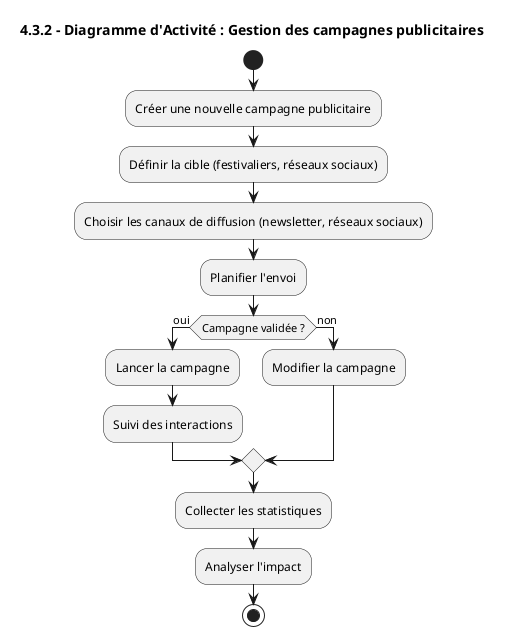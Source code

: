 @startuml
!pragma layout smetana
title 4.3.2 - Diagramme d'Activité : Gestion des campagnes publicitaires

start
:Créer une nouvelle campagne publicitaire;
:Définir la cible (festivaliers, réseaux sociaux);
:Choisir les canaux de diffusion (newsletter, réseaux sociaux);
:Planifier l'envoi;
if (Campagne validée ?) then (oui)
    :Lancer la campagne;
    :Suivi des interactions;
else (non)
    :Modifier la campagne;
endif
:Collecter les statistiques;
:Analyser l'impact;
stop
@enduml

